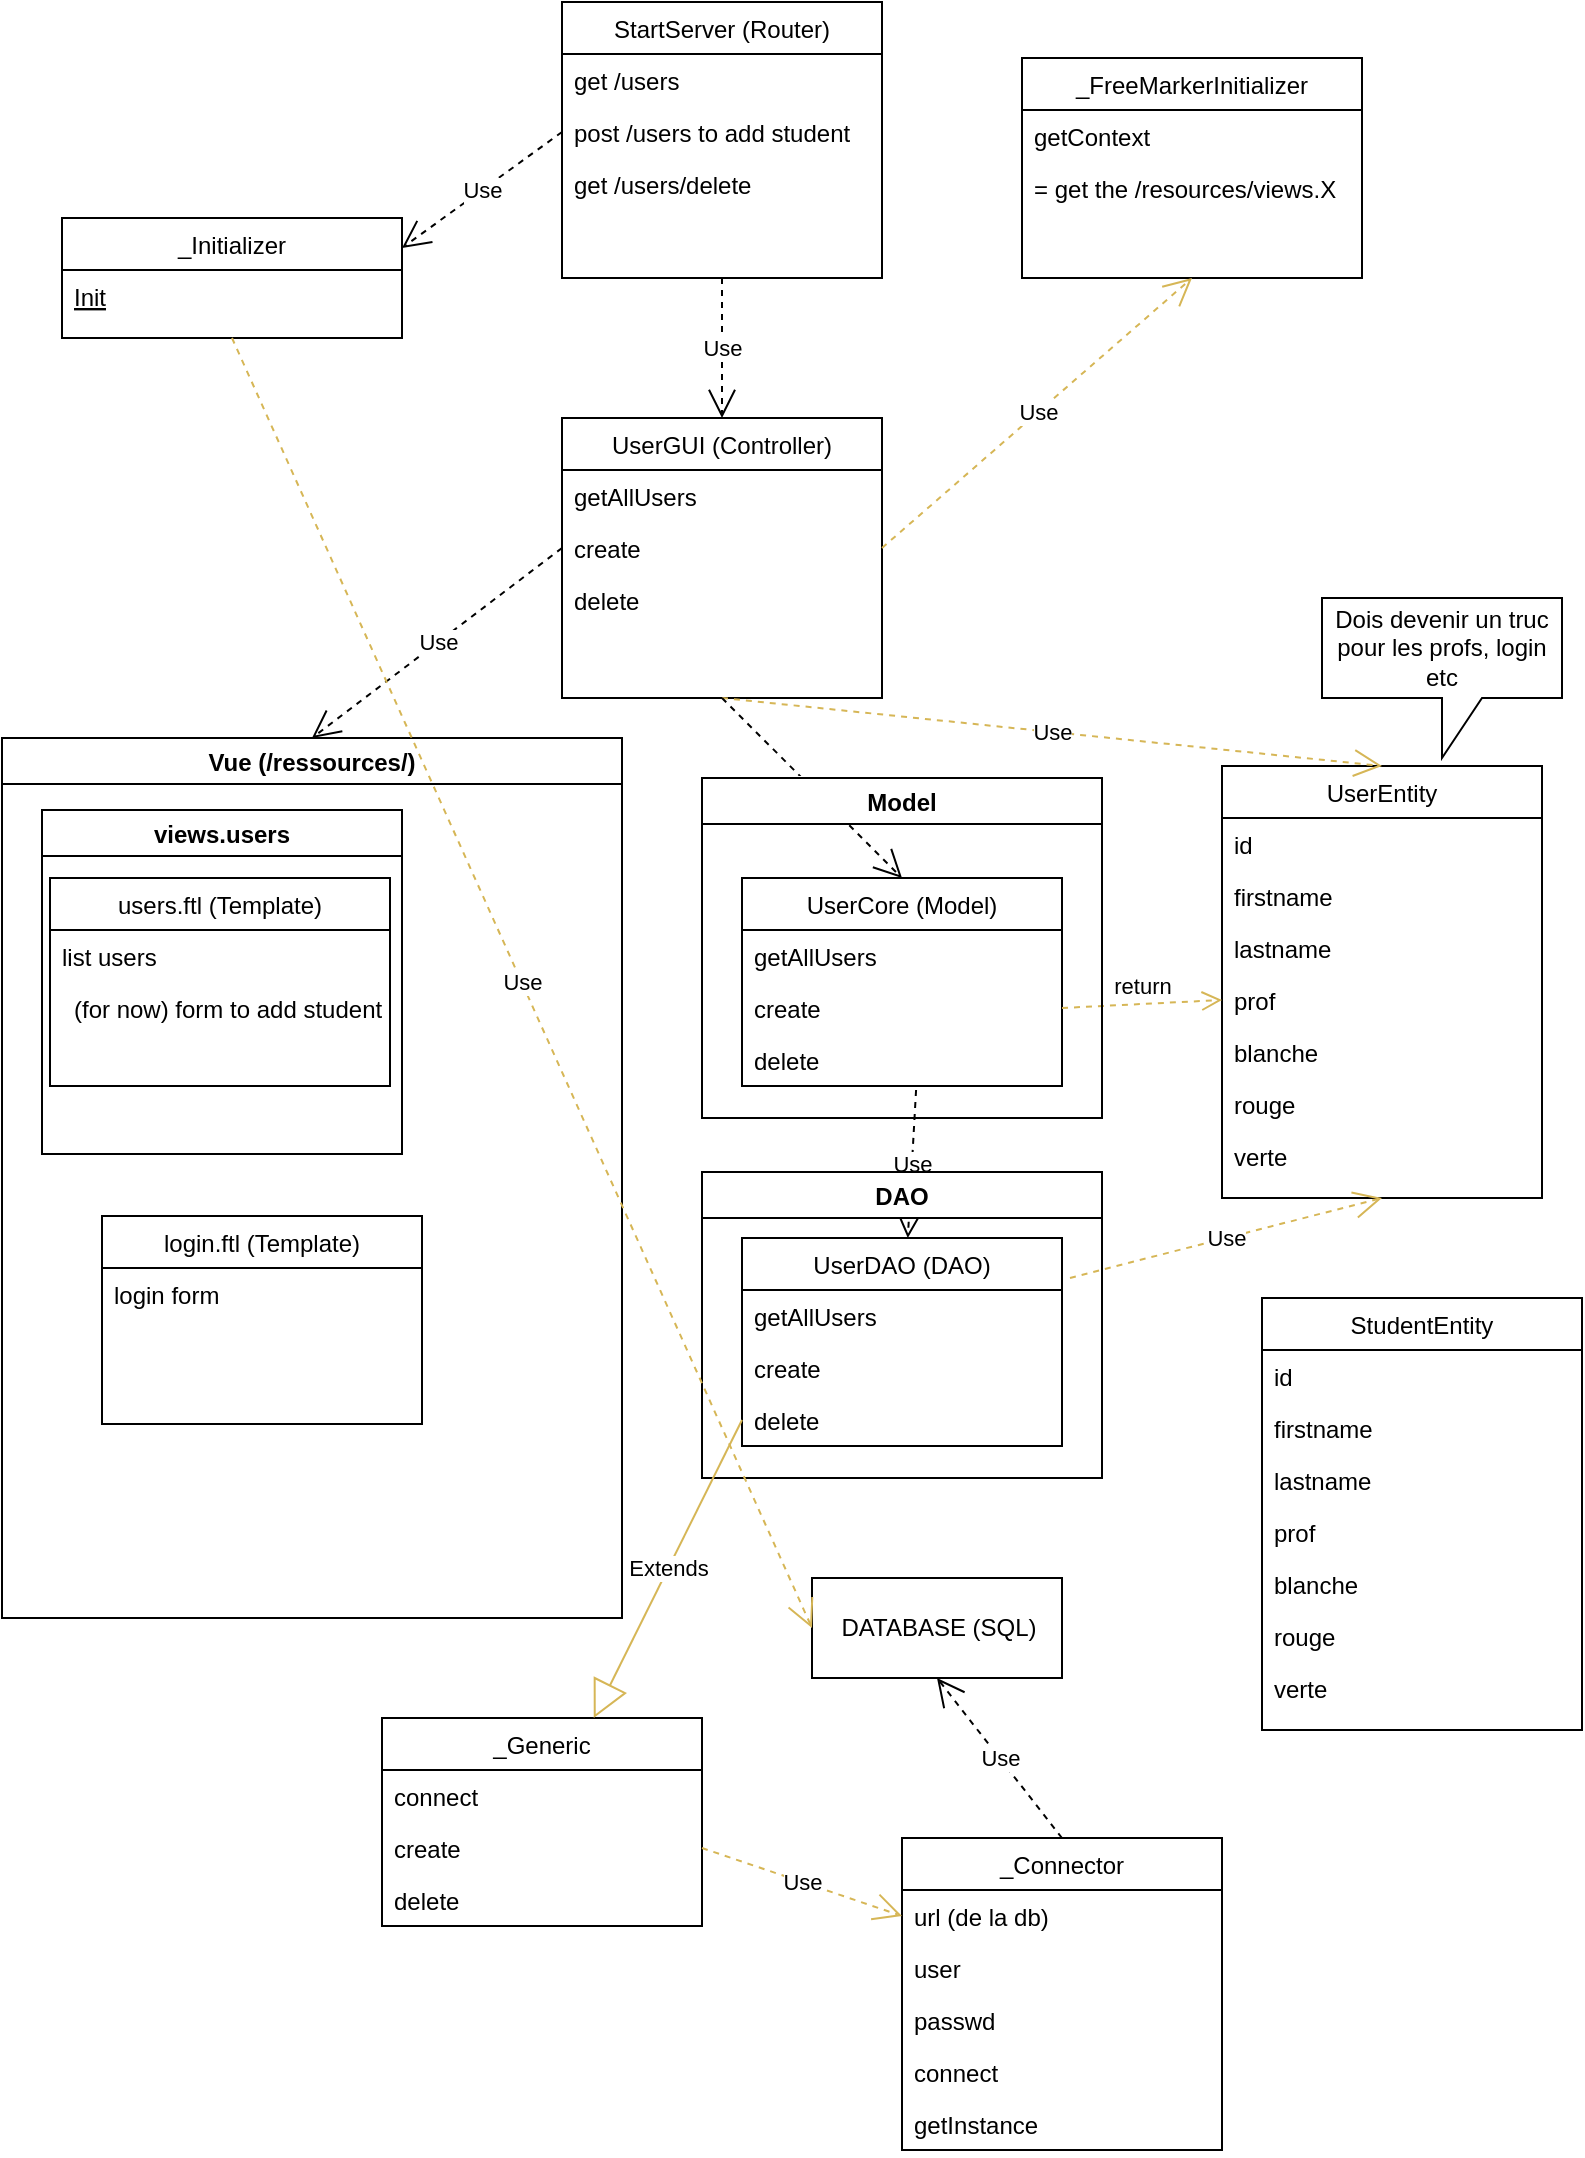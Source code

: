 <mxfile version="17.4.0" type="github">
  <diagram id="C5RBs43oDa-KdzZeNtuy" name="Page-1">
    <mxGraphModel dx="1580" dy="882" grid="1" gridSize="10" guides="1" tooltips="1" connect="1" arrows="1" fold="1" page="1" pageScale="1" pageWidth="827" pageHeight="1169" math="0" shadow="0">
      <root>
        <mxCell id="WIyWlLk6GJQsqaUBKTNV-0" />
        <mxCell id="WIyWlLk6GJQsqaUBKTNV-1" parent="WIyWlLk6GJQsqaUBKTNV-0" />
        <mxCell id="zkfFHV4jXpPFQw0GAbJ--0" value="StartServer (Router)" style="swimlane;fontStyle=0;align=center;verticalAlign=top;childLayout=stackLayout;horizontal=1;startSize=26;horizontalStack=0;resizeParent=1;resizeLast=0;collapsible=1;marginBottom=0;rounded=0;shadow=0;strokeWidth=1;" parent="WIyWlLk6GJQsqaUBKTNV-1" vertex="1">
          <mxGeometry x="300" y="12" width="160" height="138" as="geometry">
            <mxRectangle x="230" y="140" width="160" height="26" as="alternateBounds" />
          </mxGeometry>
        </mxCell>
        <mxCell id="zkfFHV4jXpPFQw0GAbJ--1" value="get /users" style="text;align=left;verticalAlign=top;spacingLeft=4;spacingRight=4;overflow=hidden;rotatable=0;points=[[0,0.5],[1,0.5]];portConstraint=eastwest;" parent="zkfFHV4jXpPFQw0GAbJ--0" vertex="1">
          <mxGeometry y="26" width="160" height="26" as="geometry" />
        </mxCell>
        <mxCell id="zkfFHV4jXpPFQw0GAbJ--2" value="post /users to add student" style="text;align=left;verticalAlign=top;spacingLeft=4;spacingRight=4;overflow=hidden;rotatable=0;points=[[0,0.5],[1,0.5]];portConstraint=eastwest;rounded=0;shadow=0;html=0;" parent="zkfFHV4jXpPFQw0GAbJ--0" vertex="1">
          <mxGeometry y="52" width="160" height="26" as="geometry" />
        </mxCell>
        <mxCell id="zkfFHV4jXpPFQw0GAbJ--3" value="get /users/delete" style="text;align=left;verticalAlign=top;spacingLeft=4;spacingRight=4;overflow=hidden;rotatable=0;points=[[0,0.5],[1,0.5]];portConstraint=eastwest;rounded=0;shadow=0;html=0;" parent="zkfFHV4jXpPFQw0GAbJ--0" vertex="1">
          <mxGeometry y="78" width="160" height="26" as="geometry" />
        </mxCell>
        <mxCell id="zkfFHV4jXpPFQw0GAbJ--17" value="UserGUI (Controller)" style="swimlane;fontStyle=0;align=center;verticalAlign=top;childLayout=stackLayout;horizontal=1;startSize=26;horizontalStack=0;resizeParent=1;resizeLast=0;collapsible=1;marginBottom=0;rounded=0;shadow=0;strokeWidth=1;" parent="WIyWlLk6GJQsqaUBKTNV-1" vertex="1">
          <mxGeometry x="300" y="220" width="160" height="140" as="geometry">
            <mxRectangle x="550" y="140" width="160" height="26" as="alternateBounds" />
          </mxGeometry>
        </mxCell>
        <mxCell id="zkfFHV4jXpPFQw0GAbJ--18" value="getAllUsers" style="text;align=left;verticalAlign=top;spacingLeft=4;spacingRight=4;overflow=hidden;rotatable=0;points=[[0,0.5],[1,0.5]];portConstraint=eastwest;" parent="zkfFHV4jXpPFQw0GAbJ--17" vertex="1">
          <mxGeometry y="26" width="160" height="26" as="geometry" />
        </mxCell>
        <mxCell id="zkfFHV4jXpPFQw0GAbJ--19" value="create" style="text;align=left;verticalAlign=top;spacingLeft=4;spacingRight=4;overflow=hidden;rotatable=0;points=[[0,0.5],[1,0.5]];portConstraint=eastwest;rounded=0;shadow=0;html=0;" parent="zkfFHV4jXpPFQw0GAbJ--17" vertex="1">
          <mxGeometry y="52" width="160" height="26" as="geometry" />
        </mxCell>
        <mxCell id="zkfFHV4jXpPFQw0GAbJ--20" value="delete" style="text;align=left;verticalAlign=top;spacingLeft=4;spacingRight=4;overflow=hidden;rotatable=0;points=[[0,0.5],[1,0.5]];portConstraint=eastwest;rounded=0;shadow=0;html=0;" parent="zkfFHV4jXpPFQw0GAbJ--17" vertex="1">
          <mxGeometry y="78" width="160" height="26" as="geometry" />
        </mxCell>
        <mxCell id="E8P5AlJkJCPUfDFTDEfM-1" value="_FreeMarkerInitializer" style="swimlane;fontStyle=0;align=center;verticalAlign=top;childLayout=stackLayout;horizontal=1;startSize=26;horizontalStack=0;resizeParent=1;resizeLast=0;collapsible=1;marginBottom=0;rounded=0;shadow=0;strokeWidth=1;" vertex="1" parent="WIyWlLk6GJQsqaUBKTNV-1">
          <mxGeometry x="530" y="40" width="170" height="110" as="geometry">
            <mxRectangle x="550" y="140" width="160" height="26" as="alternateBounds" />
          </mxGeometry>
        </mxCell>
        <mxCell id="E8P5AlJkJCPUfDFTDEfM-2" value="getContext" style="text;align=left;verticalAlign=top;spacingLeft=4;spacingRight=4;overflow=hidden;rotatable=0;points=[[0,0.5],[1,0.5]];portConstraint=eastwest;" vertex="1" parent="E8P5AlJkJCPUfDFTDEfM-1">
          <mxGeometry y="26" width="170" height="26" as="geometry" />
        </mxCell>
        <mxCell id="E8P5AlJkJCPUfDFTDEfM-49" value="= get the /resources/views.X" style="text;align=left;verticalAlign=top;spacingLeft=4;spacingRight=4;overflow=hidden;rotatable=0;points=[[0,0.5],[1,0.5]];portConstraint=eastwest;" vertex="1" parent="E8P5AlJkJCPUfDFTDEfM-1">
          <mxGeometry y="52" width="170" height="26" as="geometry" />
        </mxCell>
        <mxCell id="E8P5AlJkJCPUfDFTDEfM-6" value="UserEntity" style="swimlane;fontStyle=0;align=center;verticalAlign=top;childLayout=stackLayout;horizontal=1;startSize=26;horizontalStack=0;resizeParent=1;resizeLast=0;collapsible=1;marginBottom=0;rounded=0;shadow=0;strokeWidth=1;" vertex="1" parent="WIyWlLk6GJQsqaUBKTNV-1">
          <mxGeometry x="630" y="394" width="160" height="216" as="geometry">
            <mxRectangle x="550" y="140" width="160" height="26" as="alternateBounds" />
          </mxGeometry>
        </mxCell>
        <mxCell id="E8P5AlJkJCPUfDFTDEfM-8" value="id" style="text;align=left;verticalAlign=top;spacingLeft=4;spacingRight=4;overflow=hidden;rotatable=0;points=[[0,0.5],[1,0.5]];portConstraint=eastwest;" vertex="1" parent="E8P5AlJkJCPUfDFTDEfM-6">
          <mxGeometry y="26" width="160" height="26" as="geometry" />
        </mxCell>
        <mxCell id="E8P5AlJkJCPUfDFTDEfM-9" value="firstname" style="text;align=left;verticalAlign=top;spacingLeft=4;spacingRight=4;overflow=hidden;rotatable=0;points=[[0,0.5],[1,0.5]];portConstraint=eastwest;rounded=0;shadow=0;html=0;" vertex="1" parent="E8P5AlJkJCPUfDFTDEfM-6">
          <mxGeometry y="52" width="160" height="26" as="geometry" />
        </mxCell>
        <mxCell id="E8P5AlJkJCPUfDFTDEfM-10" value="lastname" style="text;align=left;verticalAlign=top;spacingLeft=4;spacingRight=4;overflow=hidden;rotatable=0;points=[[0,0.5],[1,0.5]];portConstraint=eastwest;rounded=0;shadow=0;html=0;" vertex="1" parent="E8P5AlJkJCPUfDFTDEfM-6">
          <mxGeometry y="78" width="160" height="26" as="geometry" />
        </mxCell>
        <mxCell id="E8P5AlJkJCPUfDFTDEfM-11" value="prof" style="text;align=left;verticalAlign=top;spacingLeft=4;spacingRight=4;overflow=hidden;rotatable=0;points=[[0,0.5],[1,0.5]];portConstraint=eastwest;rounded=0;shadow=0;html=0;" vertex="1" parent="E8P5AlJkJCPUfDFTDEfM-6">
          <mxGeometry y="104" width="160" height="26" as="geometry" />
        </mxCell>
        <mxCell id="E8P5AlJkJCPUfDFTDEfM-12" value="blanche" style="text;align=left;verticalAlign=top;spacingLeft=4;spacingRight=4;overflow=hidden;rotatable=0;points=[[0,0.5],[1,0.5]];portConstraint=eastwest;rounded=0;shadow=0;html=0;" vertex="1" parent="E8P5AlJkJCPUfDFTDEfM-6">
          <mxGeometry y="130" width="160" height="26" as="geometry" />
        </mxCell>
        <mxCell id="E8P5AlJkJCPUfDFTDEfM-13" value="rouge" style="text;align=left;verticalAlign=top;spacingLeft=4;spacingRight=4;overflow=hidden;rotatable=0;points=[[0,0.5],[1,0.5]];portConstraint=eastwest;rounded=0;shadow=0;html=0;" vertex="1" parent="E8P5AlJkJCPUfDFTDEfM-6">
          <mxGeometry y="156" width="160" height="26" as="geometry" />
        </mxCell>
        <mxCell id="E8P5AlJkJCPUfDFTDEfM-14" value="verte" style="text;align=left;verticalAlign=top;spacingLeft=4;spacingRight=4;overflow=hidden;rotatable=0;points=[[0,0.5],[1,0.5]];portConstraint=eastwest;rounded=0;shadow=0;html=0;" vertex="1" parent="E8P5AlJkJCPUfDFTDEfM-6">
          <mxGeometry y="182" width="160" height="26" as="geometry" />
        </mxCell>
        <mxCell id="E8P5AlJkJCPUfDFTDEfM-15" value="Use" style="endArrow=open;endSize=12;dashed=1;html=1;rounded=0;exitX=0.5;exitY=1;exitDx=0;exitDy=0;entryX=0.5;entryY=0;entryDx=0;entryDy=0;fillColor=#fff2cc;strokeColor=#d6b656;" edge="1" parent="WIyWlLk6GJQsqaUBKTNV-1" source="zkfFHV4jXpPFQw0GAbJ--17" target="E8P5AlJkJCPUfDFTDEfM-6">
          <mxGeometry width="160" relative="1" as="geometry">
            <mxPoint x="320" y="630" as="sourcePoint" />
            <mxPoint x="480" y="630" as="targetPoint" />
          </mxGeometry>
        </mxCell>
        <mxCell id="E8P5AlJkJCPUfDFTDEfM-16" value="UserCore (Model)" style="swimlane;fontStyle=0;align=center;verticalAlign=top;childLayout=stackLayout;horizontal=1;startSize=26;horizontalStack=0;resizeParent=1;resizeLast=0;collapsible=1;marginBottom=0;rounded=0;shadow=0;strokeWidth=1;" vertex="1" parent="WIyWlLk6GJQsqaUBKTNV-1">
          <mxGeometry x="390" y="450" width="160" height="104" as="geometry">
            <mxRectangle x="550" y="140" width="160" height="26" as="alternateBounds" />
          </mxGeometry>
        </mxCell>
        <mxCell id="E8P5AlJkJCPUfDFTDEfM-17" value="getAllUsers" style="text;align=left;verticalAlign=top;spacingLeft=4;spacingRight=4;overflow=hidden;rotatable=0;points=[[0,0.5],[1,0.5]];portConstraint=eastwest;" vertex="1" parent="E8P5AlJkJCPUfDFTDEfM-16">
          <mxGeometry y="26" width="160" height="26" as="geometry" />
        </mxCell>
        <mxCell id="E8P5AlJkJCPUfDFTDEfM-23" value="create" style="text;align=left;verticalAlign=top;spacingLeft=4;spacingRight=4;overflow=hidden;rotatable=0;points=[[0,0.5],[1,0.5]];portConstraint=eastwest;rounded=0;shadow=0;html=0;" vertex="1" parent="E8P5AlJkJCPUfDFTDEfM-16">
          <mxGeometry y="52" width="160" height="26" as="geometry" />
        </mxCell>
        <mxCell id="E8P5AlJkJCPUfDFTDEfM-24" value="delete" style="text;align=left;verticalAlign=top;spacingLeft=4;spacingRight=4;overflow=hidden;rotatable=0;points=[[0,0.5],[1,0.5]];portConstraint=eastwest;rounded=0;shadow=0;html=0;" vertex="1" parent="E8P5AlJkJCPUfDFTDEfM-16">
          <mxGeometry y="78" width="160" height="26" as="geometry" />
        </mxCell>
        <mxCell id="E8P5AlJkJCPUfDFTDEfM-25" value="Use" style="endArrow=open;endSize=12;dashed=1;html=1;rounded=0;exitX=0.5;exitY=1;exitDx=0;exitDy=0;entryX=0.5;entryY=0;entryDx=0;entryDy=0;" edge="1" parent="WIyWlLk6GJQsqaUBKTNV-1" source="zkfFHV4jXpPFQw0GAbJ--17" target="E8P5AlJkJCPUfDFTDEfM-16">
          <mxGeometry width="160" relative="1" as="geometry">
            <mxPoint x="330" y="410" as="sourcePoint" />
            <mxPoint x="490" y="410" as="targetPoint" />
          </mxGeometry>
        </mxCell>
        <mxCell id="E8P5AlJkJCPUfDFTDEfM-26" value="UserDAO (DAO)" style="swimlane;fontStyle=0;align=center;verticalAlign=top;childLayout=stackLayout;horizontal=1;startSize=26;horizontalStack=0;resizeParent=1;resizeLast=0;collapsible=1;marginBottom=0;rounded=0;shadow=0;strokeWidth=1;" vertex="1" parent="WIyWlLk6GJQsqaUBKTNV-1">
          <mxGeometry x="390" y="630" width="160" height="104" as="geometry">
            <mxRectangle x="550" y="140" width="160" height="26" as="alternateBounds" />
          </mxGeometry>
        </mxCell>
        <mxCell id="E8P5AlJkJCPUfDFTDEfM-27" value="getAllUsers" style="text;align=left;verticalAlign=top;spacingLeft=4;spacingRight=4;overflow=hidden;rotatable=0;points=[[0,0.5],[1,0.5]];portConstraint=eastwest;" vertex="1" parent="E8P5AlJkJCPUfDFTDEfM-26">
          <mxGeometry y="26" width="160" height="26" as="geometry" />
        </mxCell>
        <mxCell id="E8P5AlJkJCPUfDFTDEfM-28" value="create" style="text;align=left;verticalAlign=top;spacingLeft=4;spacingRight=4;overflow=hidden;rotatable=0;points=[[0,0.5],[1,0.5]];portConstraint=eastwest;rounded=0;shadow=0;html=0;" vertex="1" parent="E8P5AlJkJCPUfDFTDEfM-26">
          <mxGeometry y="52" width="160" height="26" as="geometry" />
        </mxCell>
        <mxCell id="E8P5AlJkJCPUfDFTDEfM-29" value="delete" style="text;align=left;verticalAlign=top;spacingLeft=4;spacingRight=4;overflow=hidden;rotatable=0;points=[[0,0.5],[1,0.5]];portConstraint=eastwest;rounded=0;shadow=0;html=0;" vertex="1" parent="E8P5AlJkJCPUfDFTDEfM-26">
          <mxGeometry y="78" width="160" height="26" as="geometry" />
        </mxCell>
        <mxCell id="E8P5AlJkJCPUfDFTDEfM-30" value="Use" style="endArrow=open;endSize=12;dashed=1;html=1;rounded=0;exitX=0.544;exitY=1.077;exitDx=0;exitDy=0;exitPerimeter=0;" edge="1" parent="WIyWlLk6GJQsqaUBKTNV-1" source="E8P5AlJkJCPUfDFTDEfM-24" target="E8P5AlJkJCPUfDFTDEfM-26">
          <mxGeometry width="160" relative="1" as="geometry">
            <mxPoint x="330" y="410" as="sourcePoint" />
            <mxPoint x="490" y="410" as="targetPoint" />
          </mxGeometry>
        </mxCell>
        <mxCell id="E8P5AlJkJCPUfDFTDEfM-31" value="DATABASE (SQL)" style="html=1;" vertex="1" parent="WIyWlLk6GJQsqaUBKTNV-1">
          <mxGeometry x="425" y="800" width="125" height="50" as="geometry" />
        </mxCell>
        <mxCell id="E8P5AlJkJCPUfDFTDEfM-33" value="Use" style="endArrow=open;endSize=12;dashed=1;html=1;rounded=0;entryX=0.5;entryY=1;entryDx=0;entryDy=0;exitX=1.025;exitY=0.192;exitDx=0;exitDy=0;exitPerimeter=0;fillColor=#fff2cc;strokeColor=#d6b656;" edge="1" parent="WIyWlLk6GJQsqaUBKTNV-1" source="E8P5AlJkJCPUfDFTDEfM-26" target="E8P5AlJkJCPUfDFTDEfM-6">
          <mxGeometry width="160" relative="1" as="geometry">
            <mxPoint x="560" y="660" as="sourcePoint" />
            <mxPoint x="720" y="660" as="targetPoint" />
          </mxGeometry>
        </mxCell>
        <mxCell id="E8P5AlJkJCPUfDFTDEfM-34" value="return" style="html=1;verticalAlign=bottom;endArrow=open;dashed=1;endSize=8;rounded=0;exitX=1;exitY=0.5;exitDx=0;exitDy=0;entryX=0;entryY=0.5;entryDx=0;entryDy=0;fillColor=#fff2cc;strokeColor=#d6b656;" edge="1" parent="WIyWlLk6GJQsqaUBKTNV-1" source="E8P5AlJkJCPUfDFTDEfM-23" target="E8P5AlJkJCPUfDFTDEfM-11">
          <mxGeometry relative="1" as="geometry">
            <mxPoint x="280" y="490" as="sourcePoint" />
            <mxPoint x="200" y="490" as="targetPoint" />
          </mxGeometry>
        </mxCell>
        <mxCell id="E8P5AlJkJCPUfDFTDEfM-39" value="Vue (/ressources/)" style="swimlane;" vertex="1" parent="WIyWlLk6GJQsqaUBKTNV-1">
          <mxGeometry x="20" y="380" width="310" height="440" as="geometry" />
        </mxCell>
        <mxCell id="E8P5AlJkJCPUfDFTDEfM-35" value="users.ftl (Template)" style="swimlane;fontStyle=0;align=center;verticalAlign=top;childLayout=stackLayout;horizontal=1;startSize=26;horizontalStack=0;resizeParent=1;resizeLast=0;collapsible=1;marginBottom=0;rounded=0;shadow=0;strokeWidth=1;" vertex="1" parent="E8P5AlJkJCPUfDFTDEfM-39">
          <mxGeometry x="24" y="70" width="170" height="104" as="geometry">
            <mxRectangle x="550" y="140" width="160" height="26" as="alternateBounds" />
          </mxGeometry>
        </mxCell>
        <mxCell id="E8P5AlJkJCPUfDFTDEfM-36" value="list users" style="text;align=left;verticalAlign=top;spacingLeft=4;spacingRight=4;overflow=hidden;rotatable=0;points=[[0,0.5],[1,0.5]];portConstraint=eastwest;" vertex="1" parent="E8P5AlJkJCPUfDFTDEfM-35">
          <mxGeometry y="26" width="170" height="26" as="geometry" />
        </mxCell>
        <mxCell id="E8P5AlJkJCPUfDFTDEfM-40" value="login.ftl (Template)" style="swimlane;fontStyle=0;align=center;verticalAlign=top;childLayout=stackLayout;horizontal=1;startSize=26;horizontalStack=0;resizeParent=1;resizeLast=0;collapsible=1;marginBottom=0;rounded=0;shadow=0;strokeWidth=1;" vertex="1" parent="E8P5AlJkJCPUfDFTDEfM-39">
          <mxGeometry x="50" y="239" width="160" height="104" as="geometry">
            <mxRectangle x="550" y="140" width="160" height="26" as="alternateBounds" />
          </mxGeometry>
        </mxCell>
        <mxCell id="E8P5AlJkJCPUfDFTDEfM-41" value="login form" style="text;align=left;verticalAlign=top;spacingLeft=4;spacingRight=4;overflow=hidden;rotatable=0;points=[[0,0.5],[1,0.5]];portConstraint=eastwest;" vertex="1" parent="E8P5AlJkJCPUfDFTDEfM-40">
          <mxGeometry y="26" width="160" height="26" as="geometry" />
        </mxCell>
        <mxCell id="E8P5AlJkJCPUfDFTDEfM-50" value="views.users" style="swimlane;" vertex="1" parent="E8P5AlJkJCPUfDFTDEfM-39">
          <mxGeometry x="20" y="36" width="180" height="172" as="geometry" />
        </mxCell>
        <mxCell id="E8P5AlJkJCPUfDFTDEfM-51" value="(for now) form to add student" style="text;align=left;verticalAlign=top;spacingLeft=4;spacingRight=4;overflow=hidden;rotatable=0;points=[[0,0.5],[1,0.5]];portConstraint=eastwest;rounded=0;shadow=0;html=0;" vertex="1" parent="E8P5AlJkJCPUfDFTDEfM-50">
          <mxGeometry x="10" y="86" width="170" height="26" as="geometry" />
        </mxCell>
        <mxCell id="E8P5AlJkJCPUfDFTDEfM-45" value="Use" style="endArrow=open;endSize=12;dashed=1;html=1;rounded=0;entryX=0.5;entryY=0;entryDx=0;entryDy=0;exitX=0;exitY=0.5;exitDx=0;exitDy=0;" edge="1" parent="WIyWlLk6GJQsqaUBKTNV-1" source="zkfFHV4jXpPFQw0GAbJ--19" target="E8P5AlJkJCPUfDFTDEfM-39">
          <mxGeometry width="160" relative="1" as="geometry">
            <mxPoint x="130" y="320" as="sourcePoint" />
            <mxPoint x="290" y="320" as="targetPoint" />
          </mxGeometry>
        </mxCell>
        <mxCell id="E8P5AlJkJCPUfDFTDEfM-46" value="Use" style="endArrow=open;endSize=12;dashed=1;html=1;rounded=0;exitX=1;exitY=0.5;exitDx=0;exitDy=0;entryX=0.5;entryY=1;entryDx=0;entryDy=0;fillColor=#fff2cc;strokeColor=#d6b656;" edge="1" parent="WIyWlLk6GJQsqaUBKTNV-1" source="zkfFHV4jXpPFQw0GAbJ--19" target="E8P5AlJkJCPUfDFTDEfM-1">
          <mxGeometry width="160" relative="1" as="geometry">
            <mxPoint x="630" y="230" as="sourcePoint" />
            <mxPoint x="790" y="230" as="targetPoint" />
          </mxGeometry>
        </mxCell>
        <mxCell id="E8P5AlJkJCPUfDFTDEfM-47" value="Model" style="swimlane;" vertex="1" parent="WIyWlLk6GJQsqaUBKTNV-1">
          <mxGeometry x="370" y="400" width="200" height="170" as="geometry" />
        </mxCell>
        <mxCell id="E8P5AlJkJCPUfDFTDEfM-48" value="DAO" style="swimlane;" vertex="1" parent="WIyWlLk6GJQsqaUBKTNV-1">
          <mxGeometry x="370" y="597" width="200" height="153" as="geometry" />
        </mxCell>
        <mxCell id="E8P5AlJkJCPUfDFTDEfM-52" value="Use" style="endArrow=open;endSize=12;dashed=1;html=1;rounded=0;exitX=0.5;exitY=1;exitDx=0;exitDy=0;entryX=0.5;entryY=0;entryDx=0;entryDy=0;" edge="1" parent="WIyWlLk6GJQsqaUBKTNV-1" source="zkfFHV4jXpPFQw0GAbJ--0" target="zkfFHV4jXpPFQw0GAbJ--17">
          <mxGeometry width="160" relative="1" as="geometry">
            <mxPoint x="180" y="190" as="sourcePoint" />
            <mxPoint x="340" y="190" as="targetPoint" />
          </mxGeometry>
        </mxCell>
        <mxCell id="E8P5AlJkJCPUfDFTDEfM-53" value="StudentEntity" style="swimlane;fontStyle=0;align=center;verticalAlign=top;childLayout=stackLayout;horizontal=1;startSize=26;horizontalStack=0;resizeParent=1;resizeLast=0;collapsible=1;marginBottom=0;rounded=0;shadow=0;strokeWidth=1;" vertex="1" parent="WIyWlLk6GJQsqaUBKTNV-1">
          <mxGeometry x="650" y="660" width="160" height="216" as="geometry">
            <mxRectangle x="550" y="140" width="160" height="26" as="alternateBounds" />
          </mxGeometry>
        </mxCell>
        <mxCell id="E8P5AlJkJCPUfDFTDEfM-54" value="id" style="text;align=left;verticalAlign=top;spacingLeft=4;spacingRight=4;overflow=hidden;rotatable=0;points=[[0,0.5],[1,0.5]];portConstraint=eastwest;" vertex="1" parent="E8P5AlJkJCPUfDFTDEfM-53">
          <mxGeometry y="26" width="160" height="26" as="geometry" />
        </mxCell>
        <mxCell id="E8P5AlJkJCPUfDFTDEfM-55" value="firstname" style="text;align=left;verticalAlign=top;spacingLeft=4;spacingRight=4;overflow=hidden;rotatable=0;points=[[0,0.5],[1,0.5]];portConstraint=eastwest;rounded=0;shadow=0;html=0;" vertex="1" parent="E8P5AlJkJCPUfDFTDEfM-53">
          <mxGeometry y="52" width="160" height="26" as="geometry" />
        </mxCell>
        <mxCell id="E8P5AlJkJCPUfDFTDEfM-56" value="lastname" style="text;align=left;verticalAlign=top;spacingLeft=4;spacingRight=4;overflow=hidden;rotatable=0;points=[[0,0.5],[1,0.5]];portConstraint=eastwest;rounded=0;shadow=0;html=0;" vertex="1" parent="E8P5AlJkJCPUfDFTDEfM-53">
          <mxGeometry y="78" width="160" height="26" as="geometry" />
        </mxCell>
        <mxCell id="E8P5AlJkJCPUfDFTDEfM-57" value="prof" style="text;align=left;verticalAlign=top;spacingLeft=4;spacingRight=4;overflow=hidden;rotatable=0;points=[[0,0.5],[1,0.5]];portConstraint=eastwest;rounded=0;shadow=0;html=0;" vertex="1" parent="E8P5AlJkJCPUfDFTDEfM-53">
          <mxGeometry y="104" width="160" height="26" as="geometry" />
        </mxCell>
        <mxCell id="E8P5AlJkJCPUfDFTDEfM-58" value="blanche" style="text;align=left;verticalAlign=top;spacingLeft=4;spacingRight=4;overflow=hidden;rotatable=0;points=[[0,0.5],[1,0.5]];portConstraint=eastwest;rounded=0;shadow=0;html=0;" vertex="1" parent="E8P5AlJkJCPUfDFTDEfM-53">
          <mxGeometry y="130" width="160" height="26" as="geometry" />
        </mxCell>
        <mxCell id="E8P5AlJkJCPUfDFTDEfM-59" value="rouge" style="text;align=left;verticalAlign=top;spacingLeft=4;spacingRight=4;overflow=hidden;rotatable=0;points=[[0,0.5],[1,0.5]];portConstraint=eastwest;rounded=0;shadow=0;html=0;" vertex="1" parent="E8P5AlJkJCPUfDFTDEfM-53">
          <mxGeometry y="156" width="160" height="26" as="geometry" />
        </mxCell>
        <mxCell id="E8P5AlJkJCPUfDFTDEfM-60" value="verte" style="text;align=left;verticalAlign=top;spacingLeft=4;spacingRight=4;overflow=hidden;rotatable=0;points=[[0,0.5],[1,0.5]];portConstraint=eastwest;rounded=0;shadow=0;html=0;" vertex="1" parent="E8P5AlJkJCPUfDFTDEfM-53">
          <mxGeometry y="182" width="160" height="26" as="geometry" />
        </mxCell>
        <mxCell id="E8P5AlJkJCPUfDFTDEfM-61" value="Dois devenir un truc pour les profs, login etc" style="shape=callout;whiteSpace=wrap;html=1;perimeter=calloutPerimeter;" vertex="1" parent="WIyWlLk6GJQsqaUBKTNV-1">
          <mxGeometry x="680" y="310" width="120" height="80" as="geometry" />
        </mxCell>
        <mxCell id="E8P5AlJkJCPUfDFTDEfM-62" value="_Initializer" style="swimlane;fontStyle=0;align=center;verticalAlign=top;childLayout=stackLayout;horizontal=1;startSize=26;horizontalStack=0;resizeParent=1;resizeLast=0;collapsible=1;marginBottom=0;rounded=0;shadow=0;strokeWidth=1;" vertex="1" parent="WIyWlLk6GJQsqaUBKTNV-1">
          <mxGeometry x="50" y="120" width="170" height="60" as="geometry">
            <mxRectangle x="550" y="140" width="160" height="26" as="alternateBounds" />
          </mxGeometry>
        </mxCell>
        <mxCell id="E8P5AlJkJCPUfDFTDEfM-63" value="Init" style="text;align=left;verticalAlign=top;spacingLeft=4;spacingRight=4;overflow=hidden;rotatable=0;points=[[0,0.5],[1,0.5]];portConstraint=eastwest;fontStyle=4" vertex="1" parent="E8P5AlJkJCPUfDFTDEfM-62">
          <mxGeometry y="26" width="170" height="26" as="geometry" />
        </mxCell>
        <mxCell id="E8P5AlJkJCPUfDFTDEfM-66" value="Use" style="endArrow=open;endSize=12;dashed=1;html=1;rounded=0;exitX=0.5;exitY=1;exitDx=0;exitDy=0;entryX=0;entryY=0.5;entryDx=0;entryDy=0;fillColor=#fff2cc;strokeColor=#d6b656;" edge="1" parent="WIyWlLk6GJQsqaUBKTNV-1" source="E8P5AlJkJCPUfDFTDEfM-62" target="E8P5AlJkJCPUfDFTDEfM-31">
          <mxGeometry width="160" relative="1" as="geometry">
            <mxPoint x="330" y="590" as="sourcePoint" />
            <mxPoint x="490" y="590" as="targetPoint" />
          </mxGeometry>
        </mxCell>
        <mxCell id="E8P5AlJkJCPUfDFTDEfM-65" value="Use" style="endArrow=open;endSize=12;dashed=1;html=1;rounded=0;exitX=0;exitY=0.5;exitDx=0;exitDy=0;entryX=1;entryY=0.25;entryDx=0;entryDy=0;" edge="1" parent="WIyWlLk6GJQsqaUBKTNV-1" source="zkfFHV4jXpPFQw0GAbJ--2" target="E8P5AlJkJCPUfDFTDEfM-62">
          <mxGeometry width="160" relative="1" as="geometry">
            <mxPoint x="330" y="290" as="sourcePoint" />
            <mxPoint x="490" y="290" as="targetPoint" />
          </mxGeometry>
        </mxCell>
        <mxCell id="E8P5AlJkJCPUfDFTDEfM-67" value="_Generic" style="swimlane;fontStyle=0;align=center;verticalAlign=top;childLayout=stackLayout;horizontal=1;startSize=26;horizontalStack=0;resizeParent=1;resizeLast=0;collapsible=1;marginBottom=0;rounded=0;shadow=0;strokeWidth=1;" vertex="1" parent="WIyWlLk6GJQsqaUBKTNV-1">
          <mxGeometry x="210" y="870" width="160" height="104" as="geometry">
            <mxRectangle x="550" y="140" width="160" height="26" as="alternateBounds" />
          </mxGeometry>
        </mxCell>
        <mxCell id="E8P5AlJkJCPUfDFTDEfM-68" value="connect" style="text;align=left;verticalAlign=top;spacingLeft=4;spacingRight=4;overflow=hidden;rotatable=0;points=[[0,0.5],[1,0.5]];portConstraint=eastwest;" vertex="1" parent="E8P5AlJkJCPUfDFTDEfM-67">
          <mxGeometry y="26" width="160" height="26" as="geometry" />
        </mxCell>
        <mxCell id="E8P5AlJkJCPUfDFTDEfM-69" value="create" style="text;align=left;verticalAlign=top;spacingLeft=4;spacingRight=4;overflow=hidden;rotatable=0;points=[[0,0.5],[1,0.5]];portConstraint=eastwest;rounded=0;shadow=0;html=0;" vertex="1" parent="E8P5AlJkJCPUfDFTDEfM-67">
          <mxGeometry y="52" width="160" height="26" as="geometry" />
        </mxCell>
        <mxCell id="E8P5AlJkJCPUfDFTDEfM-70" value="delete" style="text;align=left;verticalAlign=top;spacingLeft=4;spacingRight=4;overflow=hidden;rotatable=0;points=[[0,0.5],[1,0.5]];portConstraint=eastwest;rounded=0;shadow=0;html=0;" vertex="1" parent="E8P5AlJkJCPUfDFTDEfM-67">
          <mxGeometry y="78" width="160" height="26" as="geometry" />
        </mxCell>
        <mxCell id="E8P5AlJkJCPUfDFTDEfM-71" value="Extends" style="endArrow=block;endSize=16;endFill=0;html=1;rounded=0;exitX=0;exitY=0.5;exitDx=0;exitDy=0;fillColor=#fff2cc;strokeColor=#d6b656;" edge="1" parent="WIyWlLk6GJQsqaUBKTNV-1" source="E8P5AlJkJCPUfDFTDEfM-29" target="E8P5AlJkJCPUfDFTDEfM-67">
          <mxGeometry width="160" relative="1" as="geometry">
            <mxPoint x="330" y="650" as="sourcePoint" />
            <mxPoint x="490" y="650" as="targetPoint" />
          </mxGeometry>
        </mxCell>
        <mxCell id="E8P5AlJkJCPUfDFTDEfM-72" value="_Connector" style="swimlane;fontStyle=0;align=center;verticalAlign=top;childLayout=stackLayout;horizontal=1;startSize=26;horizontalStack=0;resizeParent=1;resizeLast=0;collapsible=1;marginBottom=0;rounded=0;shadow=0;strokeWidth=1;" vertex="1" parent="WIyWlLk6GJQsqaUBKTNV-1">
          <mxGeometry x="470" y="930" width="160" height="156" as="geometry">
            <mxRectangle x="550" y="140" width="160" height="26" as="alternateBounds" />
          </mxGeometry>
        </mxCell>
        <mxCell id="E8P5AlJkJCPUfDFTDEfM-73" value="url (de la db)" style="text;align=left;verticalAlign=top;spacingLeft=4;spacingRight=4;overflow=hidden;rotatable=0;points=[[0,0.5],[1,0.5]];portConstraint=eastwest;" vertex="1" parent="E8P5AlJkJCPUfDFTDEfM-72">
          <mxGeometry y="26" width="160" height="26" as="geometry" />
        </mxCell>
        <mxCell id="E8P5AlJkJCPUfDFTDEfM-74" value="user" style="text;align=left;verticalAlign=top;spacingLeft=4;spacingRight=4;overflow=hidden;rotatable=0;points=[[0,0.5],[1,0.5]];portConstraint=eastwest;rounded=0;shadow=0;html=0;" vertex="1" parent="E8P5AlJkJCPUfDFTDEfM-72">
          <mxGeometry y="52" width="160" height="26" as="geometry" />
        </mxCell>
        <mxCell id="E8P5AlJkJCPUfDFTDEfM-75" value="passwd" style="text;align=left;verticalAlign=top;spacingLeft=4;spacingRight=4;overflow=hidden;rotatable=0;points=[[0,0.5],[1,0.5]];portConstraint=eastwest;rounded=0;shadow=0;html=0;" vertex="1" parent="E8P5AlJkJCPUfDFTDEfM-72">
          <mxGeometry y="78" width="160" height="26" as="geometry" />
        </mxCell>
        <mxCell id="E8P5AlJkJCPUfDFTDEfM-76" value="connect" style="text;align=left;verticalAlign=top;spacingLeft=4;spacingRight=4;overflow=hidden;rotatable=0;points=[[0,0.5],[1,0.5]];portConstraint=eastwest;rounded=0;shadow=0;html=0;" vertex="1" parent="E8P5AlJkJCPUfDFTDEfM-72">
          <mxGeometry y="104" width="160" height="26" as="geometry" />
        </mxCell>
        <mxCell id="E8P5AlJkJCPUfDFTDEfM-77" value="getInstance" style="text;align=left;verticalAlign=top;spacingLeft=4;spacingRight=4;overflow=hidden;rotatable=0;points=[[0,0.5],[1,0.5]];portConstraint=eastwest;rounded=0;shadow=0;html=0;" vertex="1" parent="E8P5AlJkJCPUfDFTDEfM-72">
          <mxGeometry y="130" width="160" height="26" as="geometry" />
        </mxCell>
        <mxCell id="E8P5AlJkJCPUfDFTDEfM-78" value="Use" style="endArrow=open;endSize=12;dashed=1;html=1;rounded=0;exitX=1;exitY=0.5;exitDx=0;exitDy=0;entryX=0;entryY=0.5;entryDx=0;entryDy=0;fillColor=#fff2cc;strokeColor=#d6b656;" edge="1" parent="WIyWlLk6GJQsqaUBKTNV-1" source="E8P5AlJkJCPUfDFTDEfM-69" target="E8P5AlJkJCPUfDFTDEfM-73">
          <mxGeometry width="160" relative="1" as="geometry">
            <mxPoint x="180" y="1100" as="sourcePoint" />
            <mxPoint x="340" y="1100" as="targetPoint" />
          </mxGeometry>
        </mxCell>
        <mxCell id="E8P5AlJkJCPUfDFTDEfM-79" value="Use" style="endArrow=open;endSize=12;dashed=1;html=1;rounded=0;exitX=0.5;exitY=0;exitDx=0;exitDy=0;entryX=0.5;entryY=1;entryDx=0;entryDy=0;" edge="1" parent="WIyWlLk6GJQsqaUBKTNV-1" source="E8P5AlJkJCPUfDFTDEfM-72" target="E8P5AlJkJCPUfDFTDEfM-31">
          <mxGeometry width="160" relative="1" as="geometry">
            <mxPoint x="180" y="1100" as="sourcePoint" />
            <mxPoint x="340" y="1100" as="targetPoint" />
          </mxGeometry>
        </mxCell>
      </root>
    </mxGraphModel>
  </diagram>
</mxfile>
